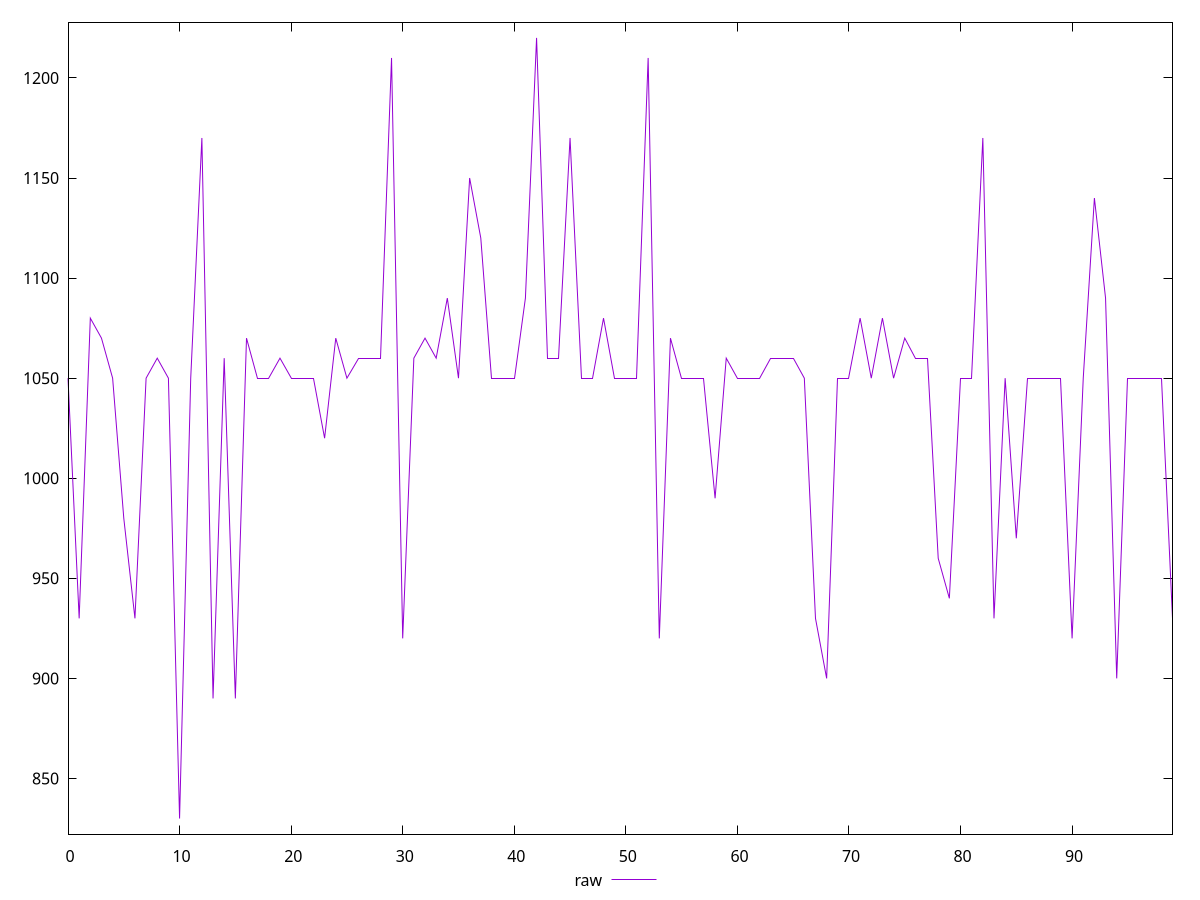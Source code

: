 reset

$raw <<EOF
0 1050
1 930
2 1080
3 1070
4 1050
5 980
6 930
7 1050
8 1060
9 1050
10 830
11 1050
12 1170
13 890
14 1060
15 890
16 1070
17 1050
18 1050
19 1060
20 1050
21 1050
22 1050
23 1020
24 1070
25 1050
26 1060
27 1060
28 1060
29 1210
30 920
31 1060
32 1070
33 1060
34 1090
35 1050
36 1150
37 1120
38 1050
39 1050
40 1050
41 1090
42 1220
43 1060
44 1060
45 1170
46 1050
47 1050
48 1080
49 1050
50 1050
51 1050
52 1210
53 920
54 1070
55 1050
56 1050
57 1050
58 990
59 1060
60 1050
61 1050
62 1050
63 1060
64 1060
65 1060
66 1050
67 930
68 900
69 1050
70 1050
71 1080
72 1050
73 1080
74 1050
75 1070
76 1060
77 1060
78 960
79 940
80 1050
81 1050
82 1170
83 930
84 1050
85 970
86 1050
87 1050
88 1050
89 1050
90 920
91 1050
92 1140
93 1090
94 900
95 1050
96 1050
97 1050
98 1050
99 930
EOF

set key outside below
set xrange [0:99]
set yrange [822.2:1227.8]
set trange [822.2:1227.8]
set terminal svg size 640, 500 enhanced background rgb 'white'
set output "report_00015_2021-02-09T16-11-33.973Z/unused-javascript/samples/pages+cached+noadtech+nomedia+nocss/raw/values.svg"

plot $raw title "raw" with line

reset
